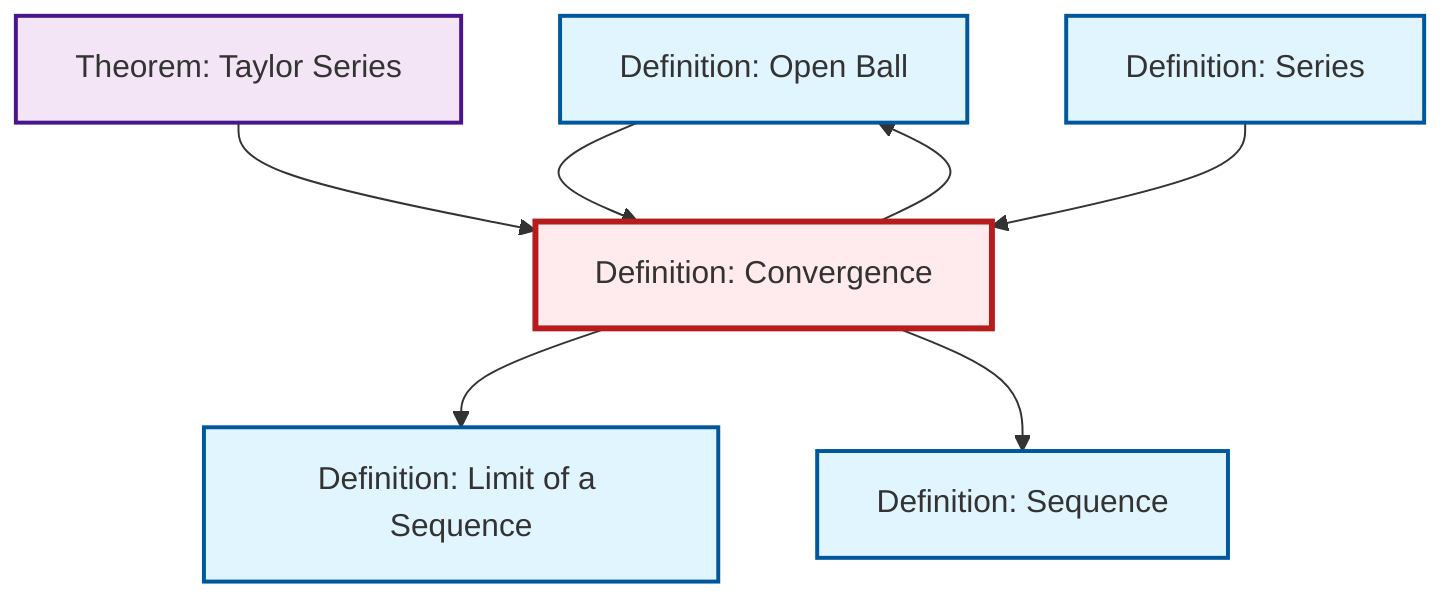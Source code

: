graph TD
    classDef definition fill:#e1f5fe,stroke:#01579b,stroke-width:2px
    classDef theorem fill:#f3e5f5,stroke:#4a148c,stroke-width:2px
    classDef axiom fill:#fff3e0,stroke:#e65100,stroke-width:2px
    classDef example fill:#e8f5e9,stroke:#1b5e20,stroke-width:2px
    classDef current fill:#ffebee,stroke:#b71c1c,stroke-width:3px
    def-limit["Definition: Limit of a Sequence"]:::definition
    def-open-ball["Definition: Open Ball"]:::definition
    def-series["Definition: Series"]:::definition
    def-convergence["Definition: Convergence"]:::definition
    def-sequence["Definition: Sequence"]:::definition
    thm-taylor-series["Theorem: Taylor Series"]:::theorem
    def-convergence --> def-open-ball
    def-convergence --> def-limit
    def-convergence --> def-sequence
    def-open-ball --> def-convergence
    thm-taylor-series --> def-convergence
    def-series --> def-convergence
    class def-convergence current